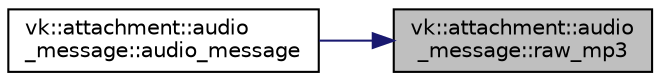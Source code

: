 digraph "vk::attachment::audio_message::raw_mp3"
{
 // LATEX_PDF_SIZE
  edge [fontname="Helvetica",fontsize="10",labelfontname="Helvetica",labelfontsize="10"];
  node [fontname="Helvetica",fontsize="10",shape=record];
  rankdir="RL";
  Node1 [label="vk::attachment::audio\l_message::raw_mp3",height=0.2,width=0.4,color="black", fillcolor="grey75", style="filled", fontcolor="black",tooltip=" "];
  Node1 -> Node2 [dir="back",color="midnightblue",fontsize="10",style="solid",fontname="Helvetica"];
  Node2 [label="vk::attachment::audio\l_message::audio_message",height=0.2,width=0.4,color="black", fillcolor="white", style="filled",URL="$classvk_1_1attachment_1_1audio__message.html#afd2b33ee8c1f1aa8301e8c9353d04a03",tooltip=" "];
}
